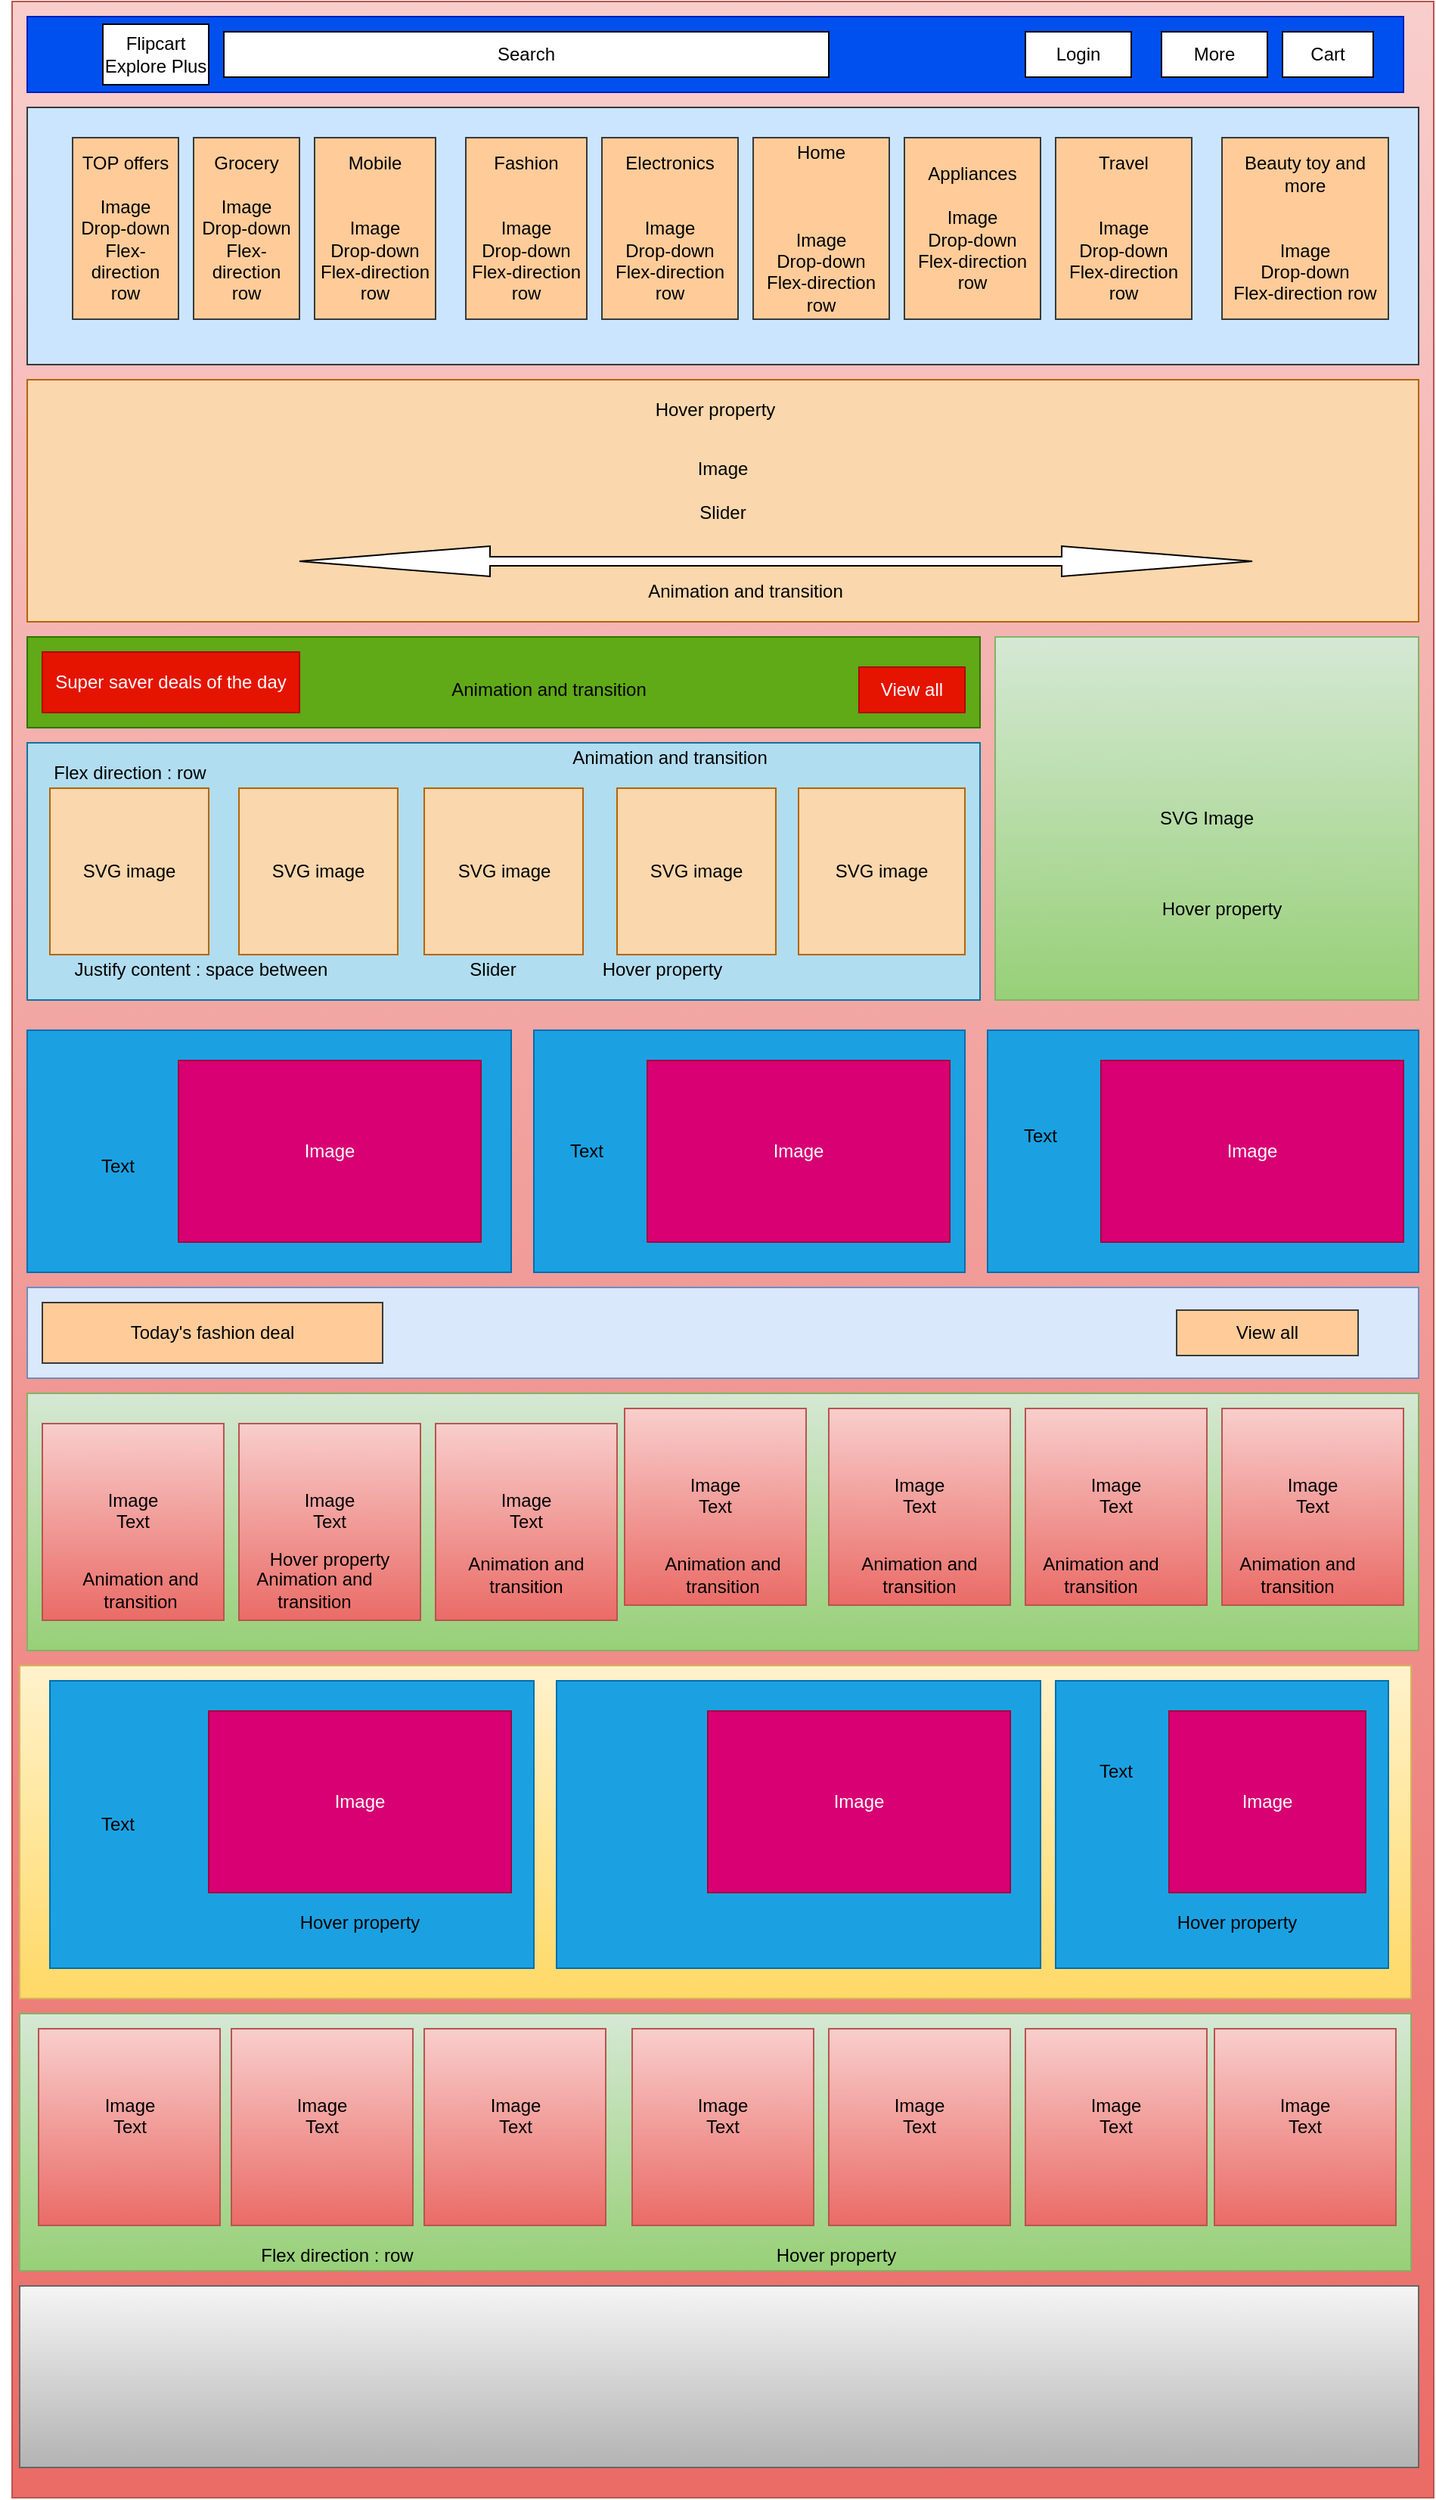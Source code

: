 <mxfile version="15.0.3" type="device"><diagram id="BAQi3RuykhDPgC6Sul_M" name="Page-1"><mxGraphModel dx="856" dy="452" grid="1" gridSize="10" guides="1" tooltips="1" connect="1" arrows="1" fold="1" page="1" pageScale="1" pageWidth="850" pageHeight="1100" math="0" shadow="0"><root><mxCell id="0"/><mxCell id="1" parent="0"/><mxCell id="w0V4Tbz7wkTPR7Gt9Djd-1" value="" style="rounded=0;whiteSpace=wrap;html=1;gradientColor=#ea6b66;fillColor=#f8cecc;strokeColor=#b85450;" vertex="1" parent="1"><mxGeometry x="10" y="10" width="940" height="1650" as="geometry"/></mxCell><mxCell id="w0V4Tbz7wkTPR7Gt9Djd-2" value="" style="rounded=0;whiteSpace=wrap;html=1;fillColor=#0050ef;strokeColor=#001DBC;fontColor=#ffffff;" vertex="1" parent="1"><mxGeometry x="20" y="20" width="910" height="50" as="geometry"/></mxCell><mxCell id="w0V4Tbz7wkTPR7Gt9Djd-3" value="&lt;div&gt;Flipcart&lt;/div&gt;&lt;div&gt;Explore Plus&lt;br&gt;&lt;/div&gt;" style="rounded=0;whiteSpace=wrap;html=1;" vertex="1" parent="1"><mxGeometry x="70" y="25" width="70" height="40" as="geometry"/></mxCell><mxCell id="w0V4Tbz7wkTPR7Gt9Djd-4" value="Search" style="rounded=0;whiteSpace=wrap;html=1;" vertex="1" parent="1"><mxGeometry x="150" y="30" width="400" height="30" as="geometry"/></mxCell><mxCell id="w0V4Tbz7wkTPR7Gt9Djd-5" value="Login" style="rounded=0;whiteSpace=wrap;html=1;" vertex="1" parent="1"><mxGeometry x="680" y="30" width="70" height="30" as="geometry"/></mxCell><mxCell id="w0V4Tbz7wkTPR7Gt9Djd-6" value="More" style="rounded=0;whiteSpace=wrap;html=1;" vertex="1" parent="1"><mxGeometry x="770" y="30" width="70" height="30" as="geometry"/></mxCell><mxCell id="w0V4Tbz7wkTPR7Gt9Djd-7" value="Cart" style="rounded=0;whiteSpace=wrap;html=1;" vertex="1" parent="1"><mxGeometry x="850" y="30" width="60" height="30" as="geometry"/></mxCell><mxCell id="w0V4Tbz7wkTPR7Gt9Djd-8" value="" style="rounded=0;whiteSpace=wrap;html=1;fillColor=#cce5ff;strokeColor=#36393d;" vertex="1" parent="1"><mxGeometry x="20" y="80" width="920" height="170" as="geometry"/></mxCell><mxCell id="w0V4Tbz7wkTPR7Gt9Djd-11" value="&lt;div&gt;Beauty toy and more&lt;/div&gt;&lt;div&gt;&lt;br&gt;&lt;/div&gt;&lt;div&gt;&lt;br&gt;&lt;/div&gt;&lt;div&gt;&lt;div&gt;Image&lt;/div&gt;&lt;div&gt;Drop-down&lt;/div&gt;Flex-direction row&lt;/div&gt;" style="rounded=0;whiteSpace=wrap;html=1;fillColor=#ffcc99;strokeColor=#36393d;" vertex="1" parent="1"><mxGeometry x="810" y="100" width="110" height="120" as="geometry"/></mxCell><mxCell id="w0V4Tbz7wkTPR7Gt9Djd-12" value="&lt;div&gt;Mobile &lt;br&gt;&lt;/div&gt;&lt;div&gt;&lt;br&gt;&lt;/div&gt;&lt;div&gt;&lt;br&gt;&lt;/div&gt;&lt;div&gt;&lt;div&gt;Image&lt;/div&gt;&lt;div&gt;Drop-down&lt;/div&gt;Flex-direction row&lt;/div&gt;" style="rounded=0;whiteSpace=wrap;html=1;fillColor=#ffcc99;strokeColor=#36393d;" vertex="1" parent="1"><mxGeometry x="210" y="100" width="80" height="120" as="geometry"/></mxCell><mxCell id="w0V4Tbz7wkTPR7Gt9Djd-13" value="&lt;div&gt;Travel &lt;br&gt;&lt;/div&gt;&lt;div&gt;&lt;br&gt;&lt;/div&gt;&lt;div&gt;&lt;br&gt;&lt;/div&gt;&lt;div&gt;&lt;div&gt;Image&lt;/div&gt;&lt;div&gt;Drop-down&lt;/div&gt;Flex-direction row&lt;/div&gt;" style="rounded=0;whiteSpace=wrap;html=1;fillColor=#ffcc99;strokeColor=#36393d;" vertex="1" parent="1"><mxGeometry x="700" y="100" width="90" height="120" as="geometry"/></mxCell><mxCell id="w0V4Tbz7wkTPR7Gt9Djd-14" value="&lt;div&gt;Appliances&lt;/div&gt;&lt;div&gt;&lt;br&gt;&lt;/div&gt;&lt;div&gt;&lt;div&gt;Image&lt;/div&gt;&lt;div&gt;Drop-down&lt;/div&gt;Flex-direction row&lt;/div&gt;" style="rounded=0;whiteSpace=wrap;html=1;fillColor=#ffcc99;strokeColor=#36393d;" vertex="1" parent="1"><mxGeometry x="600" y="100" width="90" height="120" as="geometry"/></mxCell><mxCell id="w0V4Tbz7wkTPR7Gt9Djd-15" value="&lt;div&gt;Home&lt;/div&gt;&lt;div&gt;&lt;br&gt;&lt;/div&gt;&lt;div&gt;&lt;br&gt;&lt;/div&gt;&lt;div&gt;&lt;br&gt;&lt;/div&gt;&lt;div&gt;&lt;div&gt;Image&lt;/div&gt;&lt;div&gt;Drop-down&lt;/div&gt;Flex-direction row&lt;/div&gt;" style="rounded=0;whiteSpace=wrap;html=1;fillColor=#ffcc99;strokeColor=#36393d;" vertex="1" parent="1"><mxGeometry x="500" y="100" width="90" height="120" as="geometry"/></mxCell><mxCell id="w0V4Tbz7wkTPR7Gt9Djd-16" value="&lt;div&gt;Electronics&lt;/div&gt;&lt;div&gt;&lt;br&gt;&lt;/div&gt;&lt;div&gt;&lt;br&gt;&lt;/div&gt;&lt;div&gt;&lt;div&gt;Image&lt;/div&gt;&lt;div&gt;Drop-down&lt;/div&gt;Flex-direction row&lt;/div&gt;" style="rounded=0;whiteSpace=wrap;html=1;fillColor=#ffcc99;strokeColor=#36393d;" vertex="1" parent="1"><mxGeometry x="400" y="100" width="90" height="120" as="geometry"/></mxCell><mxCell id="w0V4Tbz7wkTPR7Gt9Djd-17" value="&lt;div&gt;Fashion &lt;br&gt;&lt;/div&gt;&lt;div&gt;&lt;br&gt;&lt;/div&gt;&lt;div&gt;&lt;br&gt;&lt;/div&gt;&lt;div&gt;&lt;div&gt;Image&lt;/div&gt;&lt;div&gt;Drop-down&lt;/div&gt;Flex-direction row&lt;/div&gt;" style="rounded=0;whiteSpace=wrap;html=1;fillColor=#ffcc99;strokeColor=#36393d;" vertex="1" parent="1"><mxGeometry x="310" y="100" width="80" height="120" as="geometry"/></mxCell><mxCell id="w0V4Tbz7wkTPR7Gt9Djd-18" value="&lt;div&gt;Grocery &lt;br&gt;&lt;/div&gt;&lt;div&gt;&lt;br&gt;&lt;/div&gt;&lt;div&gt;&lt;div&gt;Image&lt;/div&gt;&lt;div&gt;Drop-down&lt;/div&gt;Flex-direction row&lt;/div&gt;" style="rounded=0;whiteSpace=wrap;html=1;fillColor=#ffcc99;strokeColor=#36393d;" vertex="1" parent="1"><mxGeometry x="130" y="100" width="70" height="120" as="geometry"/></mxCell><mxCell id="w0V4Tbz7wkTPR7Gt9Djd-19" value="&lt;div&gt;TOP offers&lt;/div&gt;&lt;div&gt;&lt;br&gt;&lt;/div&gt;&lt;div&gt;Image&lt;/div&gt;&lt;div&gt;Drop-down&lt;/div&gt;&lt;div&gt;Flex-direction row&lt;br&gt;&lt;/div&gt;" style="rounded=0;whiteSpace=wrap;html=1;fillColor=#ffcc99;strokeColor=#36393d;" vertex="1" parent="1"><mxGeometry x="50" y="100" width="70" height="120" as="geometry"/></mxCell><mxCell id="w0V4Tbz7wkTPR7Gt9Djd-20" value="&lt;div&gt;Image&lt;/div&gt;&lt;div&gt;&lt;br&gt;&lt;/div&gt;&lt;div&gt;Slider&lt;/div&gt;&lt;div&gt;&lt;br&gt;&lt;/div&gt;" style="rounded=0;whiteSpace=wrap;html=1;fillColor=#fad7ac;strokeColor=#b46504;" vertex="1" parent="1"><mxGeometry x="20" y="260" width="920" height="160" as="geometry"/></mxCell><mxCell id="w0V4Tbz7wkTPR7Gt9Djd-21" value="" style="shape=doubleArrow;whiteSpace=wrap;html=1;" vertex="1" parent="1"><mxGeometry x="200" y="370" width="630" height="20" as="geometry"/></mxCell><mxCell id="w0V4Tbz7wkTPR7Gt9Djd-22" value="" style="rounded=0;whiteSpace=wrap;html=1;fillColor=#b1ddf0;strokeColor=#10739e;" vertex="1" parent="1"><mxGeometry x="20" y="500" width="630" height="170" as="geometry"/></mxCell><mxCell id="w0V4Tbz7wkTPR7Gt9Djd-23" value="" style="rounded=0;whiteSpace=wrap;html=1;fillColor=#60a917;strokeColor=#2D7600;fontColor=#ffffff;" vertex="1" parent="1"><mxGeometry x="20" y="430" width="630" height="60" as="geometry"/></mxCell><mxCell id="w0V4Tbz7wkTPR7Gt9Djd-24" value="SVG Image" style="rounded=0;whiteSpace=wrap;html=1;fillColor=#d5e8d4;strokeColor=#82b366;gradientColor=#97d077;" vertex="1" parent="1"><mxGeometry x="660" y="430" width="280" height="240" as="geometry"/></mxCell><mxCell id="w0V4Tbz7wkTPR7Gt9Djd-25" value="Super saver deals of the day " style="rounded=0;whiteSpace=wrap;html=1;fillColor=#e51400;strokeColor=#B20000;fontColor=#ffffff;" vertex="1" parent="1"><mxGeometry x="30" y="440" width="170" height="40" as="geometry"/></mxCell><mxCell id="w0V4Tbz7wkTPR7Gt9Djd-26" value="View all" style="rounded=0;whiteSpace=wrap;html=1;fillColor=#e51400;strokeColor=#B20000;fontColor=#ffffff;" vertex="1" parent="1"><mxGeometry x="570" y="450" width="70" height="30" as="geometry"/></mxCell><mxCell id="w0V4Tbz7wkTPR7Gt9Djd-27" value="SVG image" style="rounded=0;whiteSpace=wrap;html=1;fillColor=#fad7ac;strokeColor=#b46504;" vertex="1" parent="1"><mxGeometry x="35" y="530" width="105" height="110" as="geometry"/></mxCell><mxCell id="w0V4Tbz7wkTPR7Gt9Djd-28" value="SVG image" style="rounded=0;whiteSpace=wrap;html=1;fillColor=#fad7ac;strokeColor=#b46504;" vertex="1" parent="1"><mxGeometry x="160" y="530" width="105" height="110" as="geometry"/></mxCell><mxCell id="w0V4Tbz7wkTPR7Gt9Djd-29" value="SVG image" style="rounded=0;whiteSpace=wrap;html=1;fillColor=#fad7ac;strokeColor=#b46504;" vertex="1" parent="1"><mxGeometry x="282.5" y="530" width="105" height="110" as="geometry"/></mxCell><mxCell id="w0V4Tbz7wkTPR7Gt9Djd-30" value="SVG image" style="rounded=0;whiteSpace=wrap;html=1;fillColor=#fad7ac;strokeColor=#b46504;" vertex="1" parent="1"><mxGeometry x="410" y="530" width="105" height="110" as="geometry"/></mxCell><mxCell id="w0V4Tbz7wkTPR7Gt9Djd-31" value="SVG image" style="rounded=0;whiteSpace=wrap;html=1;fillColor=#fad7ac;strokeColor=#b46504;" vertex="1" parent="1"><mxGeometry x="530" y="530" width="110" height="110" as="geometry"/></mxCell><mxCell id="w0V4Tbz7wkTPR7Gt9Djd-32" value="Slider" style="text;html=1;strokeColor=none;fillColor=none;align=center;verticalAlign=middle;whiteSpace=wrap;rounded=0;" vertex="1" parent="1"><mxGeometry x="172.5" y="640" width="310" height="20" as="geometry"/></mxCell><mxCell id="w0V4Tbz7wkTPR7Gt9Djd-33" value="Flex direction : row" style="text;html=1;strokeColor=none;fillColor=none;align=center;verticalAlign=middle;whiteSpace=wrap;rounded=0;" vertex="1" parent="1"><mxGeometry x="2.5" y="510" width="170" height="20" as="geometry"/></mxCell><mxCell id="w0V4Tbz7wkTPR7Gt9Djd-34" value="Justify content : space between" style="text;html=1;strokeColor=none;fillColor=none;align=center;verticalAlign=middle;whiteSpace=wrap;rounded=0;" vertex="1" parent="1"><mxGeometry x="20" y="640" width="230" height="20" as="geometry"/></mxCell><mxCell id="w0V4Tbz7wkTPR7Gt9Djd-35" value="Animation and transition " style="text;html=1;strokeColor=none;fillColor=none;align=center;verticalAlign=middle;whiteSpace=wrap;rounded=0;" vertex="1" parent="1"><mxGeometry x="330" y="500" width="230" height="20" as="geometry"/></mxCell><mxCell id="w0V4Tbz7wkTPR7Gt9Djd-36" value="Hover property " style="text;html=1;strokeColor=none;fillColor=none;align=center;verticalAlign=middle;whiteSpace=wrap;rounded=0;" vertex="1" parent="1"><mxGeometry x="310" y="640" width="260" height="20" as="geometry"/></mxCell><mxCell id="w0V4Tbz7wkTPR7Gt9Djd-37" value="Hover property " style="text;html=1;strokeColor=none;fillColor=none;align=center;verticalAlign=middle;whiteSpace=wrap;rounded=0;" vertex="1" parent="1"><mxGeometry x="680" y="600" width="260" height="20" as="geometry"/></mxCell><mxCell id="w0V4Tbz7wkTPR7Gt9Djd-38" value="Animation and transition " style="text;html=1;strokeColor=none;fillColor=none;align=center;verticalAlign=middle;whiteSpace=wrap;rounded=0;" vertex="1" parent="1"><mxGeometry x="250" y="455" width="230" height="20" as="geometry"/></mxCell><mxCell id="w0V4Tbz7wkTPR7Gt9Djd-39" value="Animation and transition " style="text;html=1;strokeColor=none;fillColor=none;align=center;verticalAlign=middle;whiteSpace=wrap;rounded=0;" vertex="1" parent="1"><mxGeometry x="380" y="390" width="230" height="20" as="geometry"/></mxCell><mxCell id="w0V4Tbz7wkTPR7Gt9Djd-40" value="Hover property " style="text;html=1;strokeColor=none;fillColor=none;align=center;verticalAlign=middle;whiteSpace=wrap;rounded=0;" vertex="1" parent="1"><mxGeometry x="345" y="270" width="260" height="20" as="geometry"/></mxCell><mxCell id="w0V4Tbz7wkTPR7Gt9Djd-41" value="" style="rounded=0;whiteSpace=wrap;html=1;fillColor=#1ba1e2;strokeColor=#006EAF;fontColor=#ffffff;" vertex="1" parent="1"><mxGeometry x="20" y="690" width="320" height="160" as="geometry"/></mxCell><mxCell id="w0V4Tbz7wkTPR7Gt9Djd-42" value="Image" style="rounded=0;whiteSpace=wrap;html=1;fillColor=#d80073;strokeColor=#A50040;fontColor=#ffffff;" vertex="1" parent="1"><mxGeometry x="120" y="710" width="200" height="120" as="geometry"/></mxCell><mxCell id="w0V4Tbz7wkTPR7Gt9Djd-43" value="Text" style="text;html=1;strokeColor=none;fillColor=none;align=center;verticalAlign=middle;whiteSpace=wrap;rounded=0;" vertex="1" parent="1"><mxGeometry x="60" y="770" width="40" height="20" as="geometry"/></mxCell><mxCell id="w0V4Tbz7wkTPR7Gt9Djd-45" value="" style="rounded=0;whiteSpace=wrap;html=1;fillColor=#1ba1e2;strokeColor=#006EAF;fontColor=#ffffff;" vertex="1" parent="1"><mxGeometry x="355" y="690" width="285" height="160" as="geometry"/></mxCell><mxCell id="w0V4Tbz7wkTPR7Gt9Djd-46" value="" style="rounded=0;whiteSpace=wrap;html=1;fillColor=#1ba1e2;strokeColor=#006EAF;fontColor=#ffffff;" vertex="1" parent="1"><mxGeometry x="655" y="690" width="285" height="160" as="geometry"/></mxCell><mxCell id="w0V4Tbz7wkTPR7Gt9Djd-47" value="Image" style="rounded=0;whiteSpace=wrap;html=1;fillColor=#d80073;strokeColor=#A50040;fontColor=#ffffff;" vertex="1" parent="1"><mxGeometry x="730" y="710" width="200" height="120" as="geometry"/></mxCell><mxCell id="w0V4Tbz7wkTPR7Gt9Djd-48" value="Image" style="rounded=0;whiteSpace=wrap;html=1;fillColor=#d80073;strokeColor=#A50040;fontColor=#ffffff;" vertex="1" parent="1"><mxGeometry x="430" y="710" width="200" height="120" as="geometry"/></mxCell><mxCell id="w0V4Tbz7wkTPR7Gt9Djd-49" value="Text" style="text;html=1;strokeColor=none;fillColor=none;align=center;verticalAlign=middle;whiteSpace=wrap;rounded=0;" vertex="1" parent="1"><mxGeometry x="670" y="750" width="40" height="20" as="geometry"/></mxCell><mxCell id="w0V4Tbz7wkTPR7Gt9Djd-50" value="Text" style="text;html=1;strokeColor=none;fillColor=none;align=center;verticalAlign=middle;whiteSpace=wrap;rounded=0;" vertex="1" parent="1"><mxGeometry x="370" y="760" width="40" height="20" as="geometry"/></mxCell><mxCell id="w0V4Tbz7wkTPR7Gt9Djd-51" value="" style="rounded=0;whiteSpace=wrap;html=1;fillColor=#dae8fc;strokeColor=#6c8ebf;" vertex="1" parent="1"><mxGeometry x="20" y="860" width="920" height="60" as="geometry"/></mxCell><mxCell id="w0V4Tbz7wkTPR7Gt9Djd-52" value="Today's fashion deal" style="rounded=0;whiteSpace=wrap;html=1;fillColor=#ffcc99;strokeColor=#36393d;" vertex="1" parent="1"><mxGeometry x="30" y="870" width="225" height="40" as="geometry"/></mxCell><mxCell id="w0V4Tbz7wkTPR7Gt9Djd-53" value="View all" style="rounded=0;whiteSpace=wrap;html=1;fillColor=#ffcc99;strokeColor=#36393d;" vertex="1" parent="1"><mxGeometry x="780" y="875" width="120" height="30" as="geometry"/></mxCell><mxCell id="w0V4Tbz7wkTPR7Gt9Djd-54" value="" style="rounded=0;whiteSpace=wrap;html=1;fillColor=#d5e8d4;strokeColor=#82b366;gradientColor=#97d077;" vertex="1" parent="1"><mxGeometry x="20" y="930" width="920" height="170" as="geometry"/></mxCell><mxCell id="w0V4Tbz7wkTPR7Gt9Djd-55" value="&lt;div&gt;Image &lt;br&gt;&lt;/div&gt;&lt;div&gt;Text&lt;/div&gt;&lt;div&gt;&lt;br&gt;&lt;/div&gt;" style="rounded=0;whiteSpace=wrap;html=1;gradientColor=#ea6b66;fillColor=#f8cecc;strokeColor=#b85450;" vertex="1" parent="1"><mxGeometry x="160" y="950" width="120" height="130" as="geometry"/></mxCell><mxCell id="w0V4Tbz7wkTPR7Gt9Djd-57" value="Animation and transition " style="text;html=1;strokeColor=none;fillColor=none;align=center;verticalAlign=middle;whiteSpace=wrap;rounded=0;" vertex="1" parent="1"><mxGeometry x="150" y="1050" width="120" height="20" as="geometry"/></mxCell><mxCell id="w0V4Tbz7wkTPR7Gt9Djd-58" value="Hover property " style="text;html=1;strokeColor=none;fillColor=none;align=center;verticalAlign=middle;whiteSpace=wrap;rounded=0;" vertex="1" parent="1"><mxGeometry x="90" y="1030" width="260" height="20" as="geometry"/></mxCell><mxCell id="w0V4Tbz7wkTPR7Gt9Djd-60" value="&lt;div&gt;Image &lt;br&gt;&lt;/div&gt;&lt;div&gt;Text&lt;/div&gt;&lt;div&gt;&lt;br&gt;&lt;/div&gt;" style="rounded=0;whiteSpace=wrap;html=1;gradientColor=#ea6b66;fillColor=#f8cecc;strokeColor=#b85450;" vertex="1" parent="1"><mxGeometry x="30" y="950" width="120" height="130" as="geometry"/></mxCell><mxCell id="w0V4Tbz7wkTPR7Gt9Djd-61" value="&lt;div&gt;Image &lt;br&gt;&lt;/div&gt;&lt;div&gt;Text&lt;/div&gt;&lt;div&gt;&lt;br&gt;&lt;/div&gt;" style="rounded=0;whiteSpace=wrap;html=1;gradientColor=#ea6b66;fillColor=#f8cecc;strokeColor=#b85450;" vertex="1" parent="1"><mxGeometry x="290" y="950" width="120" height="130" as="geometry"/></mxCell><mxCell id="w0V4Tbz7wkTPR7Gt9Djd-62" value="&lt;div&gt;Image &lt;br&gt;&lt;/div&gt;&lt;div&gt;Text&lt;/div&gt;&lt;div&gt;&lt;br&gt;&lt;/div&gt;" style="rounded=0;whiteSpace=wrap;html=1;gradientColor=#ea6b66;fillColor=#f8cecc;strokeColor=#b85450;" vertex="1" parent="1"><mxGeometry x="415" y="940" width="120" height="130" as="geometry"/></mxCell><mxCell id="w0V4Tbz7wkTPR7Gt9Djd-63" value="&lt;div&gt;Image &lt;br&gt;&lt;/div&gt;&lt;div&gt;Text&lt;/div&gt;&lt;div&gt;&lt;br&gt;&lt;/div&gt;" style="rounded=0;whiteSpace=wrap;html=1;gradientColor=#ea6b66;fillColor=#f8cecc;strokeColor=#b85450;" vertex="1" parent="1"><mxGeometry x="550" y="940" width="120" height="130" as="geometry"/></mxCell><mxCell id="w0V4Tbz7wkTPR7Gt9Djd-64" value="&lt;div&gt;Image &lt;br&gt;&lt;/div&gt;&lt;div&gt;Text&lt;/div&gt;&lt;div&gt;&lt;br&gt;&lt;/div&gt;" style="rounded=0;whiteSpace=wrap;html=1;gradientColor=#ea6b66;fillColor=#f8cecc;strokeColor=#b85450;" vertex="1" parent="1"><mxGeometry x="680" y="940" width="120" height="130" as="geometry"/></mxCell><mxCell id="w0V4Tbz7wkTPR7Gt9Djd-65" value="&lt;div&gt;Image &lt;br&gt;&lt;/div&gt;&lt;div&gt;Text&lt;/div&gt;&lt;div&gt;&lt;br&gt;&lt;/div&gt;" style="rounded=0;whiteSpace=wrap;html=1;gradientColor=#ea6b66;fillColor=#f8cecc;strokeColor=#b85450;" vertex="1" parent="1"><mxGeometry x="810" y="940" width="120" height="130" as="geometry"/></mxCell><mxCell id="w0V4Tbz7wkTPR7Gt9Djd-66" value="Animation and transition " style="text;html=1;strokeColor=none;fillColor=none;align=center;verticalAlign=middle;whiteSpace=wrap;rounded=0;" vertex="1" parent="1"><mxGeometry x="800" y="1040" width="120" height="20" as="geometry"/></mxCell><mxCell id="w0V4Tbz7wkTPR7Gt9Djd-67" value="Animation and transition " style="text;html=1;strokeColor=none;fillColor=none;align=center;verticalAlign=middle;whiteSpace=wrap;rounded=0;" vertex="1" parent="1"><mxGeometry x="670" y="1040" width="120" height="20" as="geometry"/></mxCell><mxCell id="w0V4Tbz7wkTPR7Gt9Djd-68" value="Animation and transition " style="text;html=1;strokeColor=none;fillColor=none;align=center;verticalAlign=middle;whiteSpace=wrap;rounded=0;" vertex="1" parent="1"><mxGeometry x="550" y="1040" width="120" height="20" as="geometry"/></mxCell><mxCell id="w0V4Tbz7wkTPR7Gt9Djd-69" value="Animation and transition " style="text;html=1;strokeColor=none;fillColor=none;align=center;verticalAlign=middle;whiteSpace=wrap;rounded=0;" vertex="1" parent="1"><mxGeometry x="420" y="1040" width="120" height="20" as="geometry"/></mxCell><mxCell id="w0V4Tbz7wkTPR7Gt9Djd-70" value="Animation and transition " style="text;html=1;strokeColor=none;fillColor=none;align=center;verticalAlign=middle;whiteSpace=wrap;rounded=0;" vertex="1" parent="1"><mxGeometry x="290" y="1040" width="120" height="20" as="geometry"/></mxCell><mxCell id="w0V4Tbz7wkTPR7Gt9Djd-71" value="Animation and transition " style="text;html=1;strokeColor=none;fillColor=none;align=center;verticalAlign=middle;whiteSpace=wrap;rounded=0;" vertex="1" parent="1"><mxGeometry x="35" y="1050" width="120" height="20" as="geometry"/></mxCell><mxCell id="w0V4Tbz7wkTPR7Gt9Djd-73" value="" style="rounded=0;whiteSpace=wrap;html=1;fillColor=#fff2cc;strokeColor=#d6b656;gradientColor=#ffd966;" vertex="1" parent="1"><mxGeometry x="15" y="1110" width="920" height="220" as="geometry"/></mxCell><mxCell id="w0V4Tbz7wkTPR7Gt9Djd-74" value="" style="rounded=0;whiteSpace=wrap;html=1;fillColor=#1ba1e2;strokeColor=#006EAF;fontColor=#ffffff;" vertex="1" parent="1"><mxGeometry x="700" y="1120" width="220" height="190" as="geometry"/></mxCell><mxCell id="w0V4Tbz7wkTPR7Gt9Djd-75" value="" style="rounded=0;whiteSpace=wrap;html=1;fillColor=#1ba1e2;strokeColor=#006EAF;fontColor=#ffffff;" vertex="1" parent="1"><mxGeometry x="370" y="1120" width="320" height="190" as="geometry"/></mxCell><mxCell id="w0V4Tbz7wkTPR7Gt9Djd-76" value="" style="rounded=0;whiteSpace=wrap;html=1;fillColor=#1ba1e2;strokeColor=#006EAF;fontColor=#ffffff;" vertex="1" parent="1"><mxGeometry x="35" y="1120" width="320" height="190" as="geometry"/></mxCell><mxCell id="w0V4Tbz7wkTPR7Gt9Djd-77" value="Image" style="rounded=0;whiteSpace=wrap;html=1;fillColor=#d80073;strokeColor=#A50040;fontColor=#ffffff;" vertex="1" parent="1"><mxGeometry x="775" y="1140" width="130" height="120" as="geometry"/></mxCell><mxCell id="w0V4Tbz7wkTPR7Gt9Djd-78" value="Image" style="rounded=0;whiteSpace=wrap;html=1;fillColor=#d80073;strokeColor=#A50040;fontColor=#ffffff;" vertex="1" parent="1"><mxGeometry x="470" y="1140" width="200" height="120" as="geometry"/></mxCell><mxCell id="w0V4Tbz7wkTPR7Gt9Djd-80" value="Text" style="text;html=1;strokeColor=none;fillColor=none;align=center;verticalAlign=middle;whiteSpace=wrap;rounded=0;" vertex="1" parent="1"><mxGeometry x="60" y="1205" width="40" height="20" as="geometry"/></mxCell><mxCell id="w0V4Tbz7wkTPR7Gt9Djd-81" value="Text" style="text;html=1;strokeColor=none;fillColor=none;align=center;verticalAlign=middle;whiteSpace=wrap;rounded=0;" vertex="1" parent="1"><mxGeometry x="720" y="1170" width="40" height="20" as="geometry"/></mxCell><mxCell id="w0V4Tbz7wkTPR7Gt9Djd-82" value="Image" style="rounded=0;whiteSpace=wrap;html=1;fillColor=#d80073;strokeColor=#A50040;fontColor=#ffffff;" vertex="1" parent="1"><mxGeometry x="140" y="1140" width="200" height="120" as="geometry"/></mxCell><mxCell id="w0V4Tbz7wkTPR7Gt9Djd-83" value="" style="rounded=0;whiteSpace=wrap;html=1;fillColor=#d5e8d4;strokeColor=#82b366;gradientColor=#97d077;" vertex="1" parent="1"><mxGeometry x="15" y="1340" width="920" height="170" as="geometry"/></mxCell><mxCell id="w0V4Tbz7wkTPR7Gt9Djd-92" value="&lt;div&gt;Image &lt;br&gt;&lt;/div&gt;&lt;div&gt;Text&lt;/div&gt;&lt;div&gt;&lt;br&gt;&lt;/div&gt;" style="rounded=0;whiteSpace=wrap;html=1;gradientColor=#ea6b66;fillColor=#f8cecc;strokeColor=#b85450;" vertex="1" parent="1"><mxGeometry x="155" y="1350" width="120" height="130" as="geometry"/></mxCell><mxCell id="w0V4Tbz7wkTPR7Gt9Djd-93" value="&lt;div&gt;Image &lt;br&gt;&lt;/div&gt;&lt;div&gt;Text&lt;/div&gt;&lt;div&gt;&lt;br&gt;&lt;/div&gt;" style="rounded=0;whiteSpace=wrap;html=1;gradientColor=#ea6b66;fillColor=#f8cecc;strokeColor=#b85450;" vertex="1" parent="1"><mxGeometry x="27.5" y="1350" width="120" height="130" as="geometry"/></mxCell><mxCell id="w0V4Tbz7wkTPR7Gt9Djd-95" value="&lt;div&gt;Image &lt;br&gt;&lt;/div&gt;&lt;div&gt;Text&lt;/div&gt;&lt;div&gt;&lt;br&gt;&lt;/div&gt;" style="rounded=0;whiteSpace=wrap;html=1;gradientColor=#ea6b66;fillColor=#f8cecc;strokeColor=#b85450;" vertex="1" parent="1"><mxGeometry x="282.5" y="1350" width="120" height="130" as="geometry"/></mxCell><mxCell id="w0V4Tbz7wkTPR7Gt9Djd-96" value="&lt;div&gt;Image &lt;br&gt;&lt;/div&gt;&lt;div&gt;Text&lt;/div&gt;&lt;div&gt;&lt;br&gt;&lt;/div&gt;" style="rounded=0;whiteSpace=wrap;html=1;gradientColor=#ea6b66;fillColor=#f8cecc;strokeColor=#b85450;" vertex="1" parent="1"><mxGeometry x="420" y="1350" width="120" height="130" as="geometry"/></mxCell><mxCell id="w0V4Tbz7wkTPR7Gt9Djd-97" value="&lt;div&gt;Image &lt;br&gt;&lt;/div&gt;&lt;div&gt;Text&lt;/div&gt;&lt;div&gt;&lt;br&gt;&lt;/div&gt;" style="rounded=0;whiteSpace=wrap;html=1;gradientColor=#ea6b66;fillColor=#f8cecc;strokeColor=#b85450;" vertex="1" parent="1"><mxGeometry x="550" y="1350" width="120" height="130" as="geometry"/></mxCell><mxCell id="w0V4Tbz7wkTPR7Gt9Djd-98" value="&lt;div&gt;Image &lt;br&gt;&lt;/div&gt;&lt;div&gt;Text&lt;/div&gt;&lt;div&gt;&lt;br&gt;&lt;/div&gt;" style="rounded=0;whiteSpace=wrap;html=1;gradientColor=#ea6b66;fillColor=#f8cecc;strokeColor=#b85450;" vertex="1" parent="1"><mxGeometry x="680" y="1350" width="120" height="130" as="geometry"/></mxCell><mxCell id="w0V4Tbz7wkTPR7Gt9Djd-99" value="&lt;div&gt;Image &lt;br&gt;&lt;/div&gt;&lt;div&gt;Text&lt;/div&gt;&lt;div&gt;&lt;br&gt;&lt;/div&gt;" style="rounded=0;whiteSpace=wrap;html=1;gradientColor=#ea6b66;fillColor=#f8cecc;strokeColor=#b85450;" vertex="1" parent="1"><mxGeometry x="805" y="1350" width="120" height="130" as="geometry"/></mxCell><mxCell id="w0V4Tbz7wkTPR7Gt9Djd-100" value="Hover property " style="text;html=1;strokeColor=none;fillColor=none;align=center;verticalAlign=middle;whiteSpace=wrap;rounded=0;" vertex="1" parent="1"><mxGeometry x="425" y="1490" width="260" height="20" as="geometry"/></mxCell><mxCell id="w0V4Tbz7wkTPR7Gt9Djd-101" value="Hover property " style="text;html=1;strokeColor=none;fillColor=none;align=center;verticalAlign=middle;whiteSpace=wrap;rounded=0;" vertex="1" parent="1"><mxGeometry x="110" y="1270" width="260" height="20" as="geometry"/></mxCell><mxCell id="w0V4Tbz7wkTPR7Gt9Djd-102" value="Hover property " style="text;html=1;strokeColor=none;fillColor=none;align=center;verticalAlign=middle;whiteSpace=wrap;rounded=0;" vertex="1" parent="1"><mxGeometry x="690" y="1270" width="260" height="20" as="geometry"/></mxCell><mxCell id="w0V4Tbz7wkTPR7Gt9Djd-103" value="Flex direction : row" style="text;html=1;strokeColor=none;fillColor=none;align=center;verticalAlign=middle;whiteSpace=wrap;rounded=0;" vertex="1" parent="1"><mxGeometry x="140" y="1490" width="170" height="20" as="geometry"/></mxCell><mxCell id="w0V4Tbz7wkTPR7Gt9Djd-104" value="" style="rounded=0;whiteSpace=wrap;html=1;gradientColor=#b3b3b3;fillColor=#f5f5f5;strokeColor=#666666;" vertex="1" parent="1"><mxGeometry x="15" y="1520" width="925" height="120" as="geometry"/></mxCell></root></mxGraphModel></diagram></mxfile>